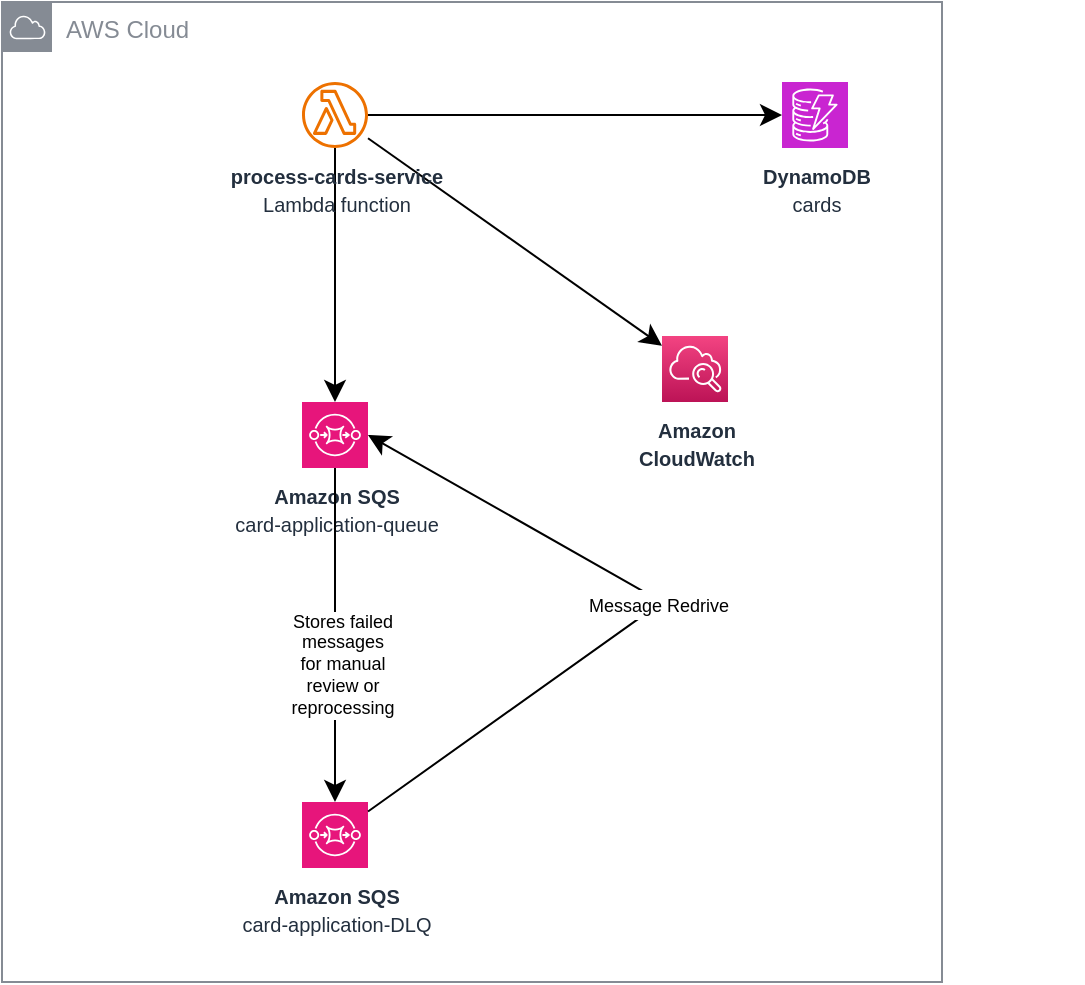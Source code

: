 <mxfile version="26.0.7">
  <diagram name="Page-1" id="_iEmG7TuGi0h03ijBj0R">
    <mxGraphModel dx="1628" dy="788" grid="1" gridSize="10" guides="1" tooltips="1" connect="1" arrows="1" fold="1" page="0" pageScale="1" pageWidth="850" pageHeight="1100" background="none" math="0" shadow="0">
      <root>
        <mxCell id="0" />
        <mxCell id="1" parent="0" />
        <mxCell id="WH-kuMUDouAOxWp1CXI8-2" value="AWS Cloud" style="sketch=0;outlineConnect=0;gradientColor=none;html=1;whiteSpace=wrap;fontSize=12;fontStyle=0;shape=mxgraph.aws4.group;grIcon=mxgraph.aws4.group_aws_cloud;strokeColor=#858B94;fillColor=none;verticalAlign=top;align=left;spacingLeft=30;fontColor=#858B94;dashed=0;" vertex="1" parent="1">
          <mxGeometry x="-70" y="40" width="470" height="490" as="geometry" />
        </mxCell>
        <mxCell id="WH-kuMUDouAOxWp1CXI8-9" style="edgeStyle=none;curved=1;rounded=0;orthogonalLoop=1;jettySize=auto;html=1;fontSize=12;startSize=8;endSize=8;" edge="1" parent="1" source="WH-kuMUDouAOxWp1CXI8-12" target="WH-kuMUDouAOxWp1CXI8-18">
          <mxGeometry relative="1" as="geometry" />
        </mxCell>
        <mxCell id="WH-kuMUDouAOxWp1CXI8-10" style="edgeStyle=none;curved=1;rounded=0;orthogonalLoop=1;jettySize=auto;html=1;fontSize=12;startSize=8;endSize=8;" edge="1" parent="1" source="WH-kuMUDouAOxWp1CXI8-12" target="WH-kuMUDouAOxWp1CXI8-22">
          <mxGeometry relative="1" as="geometry" />
        </mxCell>
        <mxCell id="WH-kuMUDouAOxWp1CXI8-11" style="edgeStyle=none;curved=1;rounded=0;orthogonalLoop=1;jettySize=auto;html=1;fontSize=12;startSize=8;endSize=8;" edge="1" parent="1" source="WH-kuMUDouAOxWp1CXI8-12" target="WH-kuMUDouAOxWp1CXI8-37">
          <mxGeometry relative="1" as="geometry" />
        </mxCell>
        <mxCell id="WH-kuMUDouAOxWp1CXI8-12" value="&lt;b&gt;&lt;font style=&quot;font-size: 10px;&quot;&gt;process-cards-service&lt;/font&gt;&lt;/b&gt;&lt;div&gt;&lt;font style=&quot;font-size: 10px;&quot;&gt;Lambda function&lt;/font&gt;&lt;/div&gt;" style="sketch=0;outlineConnect=0;fontColor=#232F3E;gradientColor=none;fillColor=#ED7100;strokeColor=none;dashed=0;verticalLabelPosition=bottom;verticalAlign=top;align=center;html=1;fontSize=12;fontStyle=0;aspect=fixed;pointerEvents=1;shape=mxgraph.aws4.lambda_function;" vertex="1" parent="1">
          <mxGeometry x="80" y="80.0" width="33" height="33" as="geometry" />
        </mxCell>
        <mxCell id="WH-kuMUDouAOxWp1CXI8-18" value="&lt;b&gt;&lt;font style=&quot;font-size: 10px;&quot;&gt;Amazon SQS&lt;/font&gt;&lt;/b&gt;&lt;div&gt;&lt;font style=&quot;font-size: 10px;&quot;&gt;card-application-queue&lt;/font&gt;&lt;/div&gt;" style="sketch=0;points=[[0,0,0],[0.25,0,0],[0.5,0,0],[0.75,0,0],[1,0,0],[0,1,0],[0.25,1,0],[0.5,1,0],[0.75,1,0],[1,1,0],[0,0.25,0],[0,0.5,0],[0,0.75,0],[1,0.25,0],[1,0.5,0],[1,0.75,0]];outlineConnect=0;fontColor=#232F3E;fillColor=#E7157B;strokeColor=#ffffff;dashed=0;verticalLabelPosition=bottom;verticalAlign=top;align=center;html=1;fontSize=12;fontStyle=0;aspect=fixed;shape=mxgraph.aws4.resourceIcon;resIcon=mxgraph.aws4.sqs;" vertex="1" parent="1">
          <mxGeometry x="80" y="240.0" width="33" height="33" as="geometry" />
        </mxCell>
        <mxCell id="WH-kuMUDouAOxWp1CXI8-19" value="&lt;b&gt;&lt;font style=&quot;font-size: 10px;&quot;&gt;Amazon SQS&lt;/font&gt;&lt;/b&gt;&lt;div&gt;&lt;font style=&quot;font-size: 10px;&quot;&gt;card-application-DLQ&lt;/font&gt;&lt;/div&gt;" style="sketch=0;points=[[0,0,0],[0.25,0,0],[0.5,0,0],[0.75,0,0],[1,0,0],[0,1,0],[0.25,1,0],[0.5,1,0],[0.75,1,0],[1,1,0],[0,0.25,0],[0,0.5,0],[0,0.75,0],[1,0.25,0],[1,0.5,0],[1,0.75,0]];outlineConnect=0;fontColor=#232F3E;fillColor=#E7157B;strokeColor=#ffffff;dashed=0;verticalLabelPosition=bottom;verticalAlign=top;align=center;html=1;fontSize=12;fontStyle=0;aspect=fixed;shape=mxgraph.aws4.resourceIcon;resIcon=mxgraph.aws4.sqs;" vertex="1" parent="1">
          <mxGeometry x="80" y="440" width="33" height="33" as="geometry" />
        </mxCell>
        <mxCell id="WH-kuMUDouAOxWp1CXI8-20" style="edgeStyle=none;curved=1;rounded=0;orthogonalLoop=1;jettySize=auto;html=1;entryX=0.5;entryY=0;entryDx=0;entryDy=0;entryPerimeter=0;fontSize=12;startSize=8;endSize=8;" edge="1" parent="1" source="WH-kuMUDouAOxWp1CXI8-18" target="WH-kuMUDouAOxWp1CXI8-19">
          <mxGeometry relative="1" as="geometry" />
        </mxCell>
        <mxCell id="WH-kuMUDouAOxWp1CXI8-21" value="&lt;span style=&quot;text-align: start; white-space: normal;&quot;&gt;Stores failed messages for manual review or reprocessing&lt;/span&gt;" style="edgeLabel;html=1;align=center;verticalAlign=middle;resizable=0;points=[];fontSize=9;" vertex="1" connectable="0" parent="WH-kuMUDouAOxWp1CXI8-20">
          <mxGeometry x="0.024" y="3" relative="1" as="geometry">
            <mxPoint y="12" as="offset" />
          </mxGeometry>
        </mxCell>
        <mxCell id="WH-kuMUDouAOxWp1CXI8-22" value="&lt;b&gt;&lt;font style=&quot;font-size: 10px;&quot;&gt;DynamoDB&lt;/font&gt;&lt;/b&gt;&lt;div&gt;&lt;font style=&quot;font-size: 10px;&quot;&gt;cards&lt;/font&gt;&lt;/div&gt;" style="sketch=0;points=[[0,0,0],[0.25,0,0],[0.5,0,0],[0.75,0,0],[1,0,0],[0,1,0],[0.25,1,0],[0.5,1,0],[0.75,1,0],[1,1,0],[0,0.25,0],[0,0.5,0],[0,0.75,0],[1,0.25,0],[1,0.5,0],[1,0.75,0]];outlineConnect=0;fontColor=#232F3E;fillColor=#C925D1;strokeColor=#ffffff;dashed=0;verticalLabelPosition=bottom;verticalAlign=top;align=center;html=1;fontSize=12;fontStyle=0;aspect=fixed;shape=mxgraph.aws4.resourceIcon;resIcon=mxgraph.aws4.dynamodb;" vertex="1" parent="1">
          <mxGeometry x="320" y="80" width="33" height="33" as="geometry" />
        </mxCell>
        <mxCell id="WH-kuMUDouAOxWp1CXI8-30" style="edgeStyle=none;curved=1;rounded=0;orthogonalLoop=1;jettySize=auto;html=1;exitX=1;exitY=1;exitDx=0;exitDy=0;fontFamily=Helvetica;fontSize=12;fontColor=default;labelBackgroundColor=#ffffff;startSize=8;endSize=8;" edge="1" parent="1">
          <mxGeometry relative="1" as="geometry">
            <mxPoint x="459.7" y="441.97" as="sourcePoint" />
            <mxPoint x="459.7" y="441.97" as="targetPoint" />
          </mxGeometry>
        </mxCell>
        <mxCell id="WH-kuMUDouAOxWp1CXI8-31" style="edgeStyle=none;curved=1;rounded=0;orthogonalLoop=1;jettySize=auto;html=1;exitX=0.5;exitY=1;exitDx=0;exitDy=0;fontFamily=Helvetica;fontSize=12;fontColor=default;labelBackgroundColor=#ffffff;startSize=8;endSize=8;" edge="1" parent="1">
          <mxGeometry relative="1" as="geometry">
            <mxPoint x="360.7" y="441.97" as="sourcePoint" />
            <mxPoint x="360.7" y="441.97" as="targetPoint" />
          </mxGeometry>
        </mxCell>
        <mxCell id="WH-kuMUDouAOxWp1CXI8-33" value="&lt;font style=&quot;font-size: 9px;&quot;&gt;Message Redrive&lt;/font&gt;" style="edgeStyle=none;curved=0;rounded=1;orthogonalLoop=1;jettySize=auto;html=1;entryX=1;entryY=0.5;entryDx=0;entryDy=0;entryPerimeter=0;fontFamily=Helvetica;fontSize=12;fontColor=default;labelBackgroundColor=#ffffff;startSize=8;endSize=8;" edge="1" parent="1" source="WH-kuMUDouAOxWp1CXI8-19" target="WH-kuMUDouAOxWp1CXI8-18">
          <mxGeometry x="0.018" relative="1" as="geometry">
            <Array as="points">
              <mxPoint x="260" y="340" />
            </Array>
            <mxPoint as="offset" />
          </mxGeometry>
        </mxCell>
        <mxCell id="WH-kuMUDouAOxWp1CXI8-37" value="&lt;font style=&quot;font-size: 10px;&quot;&gt;&lt;b&gt;Amazon&lt;br&gt;CloudWatch&lt;/b&gt;&lt;/font&gt;" style="outlineConnect=0;fontColor=#232F3E;gradientColor=#F34482;gradientDirection=north;fillColor=#BC1356;strokeColor=#ffffff;dashed=0;verticalLabelPosition=bottom;verticalAlign=top;align=center;html=1;fontSize=12;fontStyle=0;aspect=fixed;shape=mxgraph.aws4.resourceIcon;resIcon=mxgraph.aws4.cloudwatch;labelBackgroundColor=#ffffff;" vertex="1" parent="1">
          <mxGeometry x="260" y="207" width="33" height="33" as="geometry" />
        </mxCell>
        <mxCell id="WH-kuMUDouAOxWp1CXI8-44" style="edgeStyle=none;curved=1;rounded=0;orthogonalLoop=1;jettySize=auto;html=1;exitX=0.5;exitY=1;exitDx=0;exitDy=0;fontSize=12;startSize=8;endSize=8;" edge="1" parent="1">
          <mxGeometry relative="1" as="geometry">
            <mxPoint x="360.7" y="429" as="sourcePoint" />
            <mxPoint x="360.7" y="429" as="targetPoint" />
          </mxGeometry>
        </mxCell>
      </root>
    </mxGraphModel>
  </diagram>
</mxfile>
